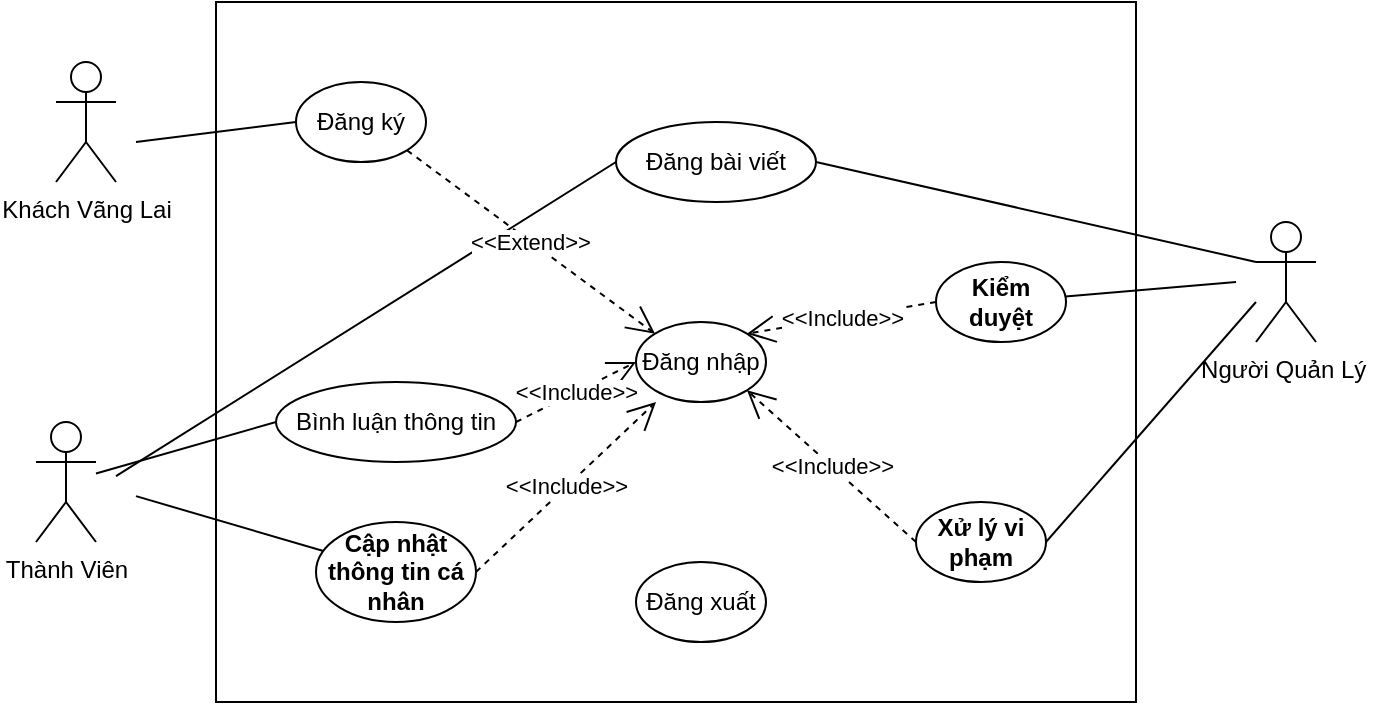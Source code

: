 <mxfile version="13.9.9" type="device" pages="2"><diagram id="BIvF_vVTOi3teDwgOfB9" name="Page-1"><mxGraphModel dx="1264" dy="601" grid="1" gridSize="10" guides="1" tooltips="1" connect="1" arrows="1" fold="1" page="1" pageScale="1" pageWidth="850" pageHeight="1100" math="0" shadow="0"><root><mxCell id="0"/><mxCell id="1" parent="0"/><mxCell id="Bu1-G0kj1gkf4Dx7vdBg-2" value="" style="rounded=0;whiteSpace=wrap;html=1;" parent="1" vertex="1"><mxGeometry x="190" y="170" width="460" height="350" as="geometry"/></mxCell><mxCell id="Bu1-G0kj1gkf4Dx7vdBg-4" value="Thành Viên" style="shape=umlActor;verticalLabelPosition=bottom;verticalAlign=top;html=1;outlineConnect=0;" parent="1" vertex="1"><mxGeometry x="100" y="380" width="30" height="60" as="geometry"/></mxCell><mxCell id="Bu1-G0kj1gkf4Dx7vdBg-5" value="Khách Vãng Lai" style="shape=umlActor;verticalLabelPosition=bottom;verticalAlign=top;html=1;outlineConnect=0;" parent="1" vertex="1"><mxGeometry x="110" y="200" width="30" height="60" as="geometry"/></mxCell><mxCell id="Bu1-G0kj1gkf4Dx7vdBg-6" value="Người Quản Lý&amp;nbsp;" style="shape=umlActor;verticalLabelPosition=bottom;verticalAlign=top;html=1;outlineConnect=0;" parent="1" vertex="1"><mxGeometry x="710" y="280" width="30" height="60" as="geometry"/></mxCell><mxCell id="Bu1-G0kj1gkf4Dx7vdBg-8" value="Bình luận thông tin" style="ellipse;whiteSpace=wrap;html=1;" parent="1" vertex="1"><mxGeometry x="220" y="360" width="120" height="40" as="geometry"/></mxCell><mxCell id="Bu1-G0kj1gkf4Dx7vdBg-9" value="Đăng nhập" style="ellipse;whiteSpace=wrap;html=1;" parent="1" vertex="1"><mxGeometry x="400" y="330" width="65" height="40" as="geometry"/></mxCell><mxCell id="Bu1-G0kj1gkf4Dx7vdBg-10" value="Đăng xuất" style="ellipse;whiteSpace=wrap;html=1;" parent="1" vertex="1"><mxGeometry x="400" y="450" width="65" height="40" as="geometry"/></mxCell><mxCell id="Bu1-G0kj1gkf4Dx7vdBg-12" value="&lt;b&gt;Cập nhật thông tin cá nhân&lt;/b&gt;" style="ellipse;whiteSpace=wrap;html=1;" parent="1" vertex="1"><mxGeometry x="240" y="430" width="80" height="50" as="geometry"/></mxCell><mxCell id="Bu1-G0kj1gkf4Dx7vdBg-13" value="&lt;b&gt;Kiểm duyệt&lt;/b&gt;" style="ellipse;whiteSpace=wrap;html=1;" parent="1" vertex="1"><mxGeometry x="550" y="300" width="65" height="40" as="geometry"/></mxCell><mxCell id="Bu1-G0kj1gkf4Dx7vdBg-14" value="&lt;b&gt;Xử lý vi phạm&lt;/b&gt;" style="ellipse;whiteSpace=wrap;html=1;" parent="1" vertex="1"><mxGeometry x="540" y="420" width="65" height="40" as="geometry"/></mxCell><mxCell id="Bu1-G0kj1gkf4Dx7vdBg-17" value="Đăng ký" style="ellipse;whiteSpace=wrap;html=1;" parent="1" vertex="1"><mxGeometry x="230" y="210" width="65" height="40" as="geometry"/></mxCell><mxCell id="Bu1-G0kj1gkf4Dx7vdBg-18" value="" style="endArrow=none;html=1;entryX=0;entryY=0.5;entryDx=0;entryDy=0;" parent="1" target="Bu1-G0kj1gkf4Dx7vdBg-17" edge="1"><mxGeometry width="50" height="50" relative="1" as="geometry"><mxPoint x="150" y="240" as="sourcePoint"/><mxPoint x="450" y="350" as="targetPoint"/></mxGeometry></mxCell><mxCell id="c2e9GMvcVHzJYP9232qB-1" value="" style="endArrow=none;html=1;entryX=0;entryY=0.5;entryDx=0;entryDy=0;" parent="1" source="Bu1-G0kj1gkf4Dx7vdBg-4" target="Bu1-G0kj1gkf4Dx7vdBg-8" edge="1"><mxGeometry width="50" height="50" relative="1" as="geometry"><mxPoint x="160" y="250" as="sourcePoint"/><mxPoint x="280" y="260" as="targetPoint"/></mxGeometry></mxCell><mxCell id="c2e9GMvcVHzJYP9232qB-2" value="" style="endArrow=none;html=1;entryX=0;entryY=0.5;entryDx=0;entryDy=0;" parent="1" target="c2e9GMvcVHzJYP9232qB-5" edge="1"><mxGeometry width="50" height="50" relative="1" as="geometry"><mxPoint x="140" y="407.059" as="sourcePoint"/><mxPoint x="260" y="360" as="targetPoint"/></mxGeometry></mxCell><mxCell id="c2e9GMvcVHzJYP9232qB-3" value="" style="endArrow=none;html=1;" parent="1" target="Bu1-G0kj1gkf4Dx7vdBg-12" edge="1"><mxGeometry width="50" height="50" relative="1" as="geometry"><mxPoint x="150" y="417.059" as="sourcePoint"/><mxPoint x="270" y="370" as="targetPoint"/></mxGeometry></mxCell><mxCell id="c2e9GMvcVHzJYP9232qB-4" value="" style="endArrow=none;html=1;entryX=0;entryY=0.333;entryDx=0;entryDy=0;entryPerimeter=0;exitX=1;exitY=0.5;exitDx=0;exitDy=0;" parent="1" source="c2e9GMvcVHzJYP9232qB-5" target="Bu1-G0kj1gkf4Dx7vdBg-6" edge="1"><mxGeometry width="50" height="50" relative="1" as="geometry"><mxPoint x="140" y="407.059" as="sourcePoint"/><mxPoint x="252.5" y="310" as="targetPoint"/></mxGeometry></mxCell><mxCell id="c2e9GMvcVHzJYP9232qB-5" value="Đăng bài viết" style="ellipse;whiteSpace=wrap;html=1;" parent="1" vertex="1"><mxGeometry x="390" y="230" width="100" height="40" as="geometry"/></mxCell><mxCell id="c2e9GMvcVHzJYP9232qB-6" value="" style="endArrow=none;html=1;" parent="1" source="Bu1-G0kj1gkf4Dx7vdBg-13" edge="1"><mxGeometry width="50" height="50" relative="1" as="geometry"><mxPoint x="500" y="260" as="sourcePoint"/><mxPoint x="700" y="310" as="targetPoint"/></mxGeometry></mxCell><mxCell id="c2e9GMvcVHzJYP9232qB-7" value="" style="endArrow=none;html=1;exitX=1;exitY=0.5;exitDx=0;exitDy=0;" parent="1" source="Bu1-G0kj1gkf4Dx7vdBg-14" edge="1"><mxGeometry width="50" height="50" relative="1" as="geometry"><mxPoint x="584.827" y="327.941" as="sourcePoint"/><mxPoint x="710" y="320" as="targetPoint"/></mxGeometry></mxCell><mxCell id="c2e9GMvcVHzJYP9232qB-8" value="&amp;lt;&amp;lt;Extend&amp;gt;&amp;gt;" style="endArrow=open;endSize=12;dashed=1;html=1;exitX=1;exitY=1;exitDx=0;exitDy=0;entryX=0;entryY=0;entryDx=0;entryDy=0;" parent="1" source="Bu1-G0kj1gkf4Dx7vdBg-17" target="Bu1-G0kj1gkf4Dx7vdBg-9" edge="1"><mxGeometry width="160" relative="1" as="geometry"><mxPoint x="340" y="290" as="sourcePoint"/><mxPoint x="500" y="290" as="targetPoint"/></mxGeometry></mxCell><mxCell id="c2e9GMvcVHzJYP9232qB-9" value="&amp;lt;&amp;lt;Include&amp;gt;&amp;gt;" style="endArrow=open;endSize=12;dashed=1;html=1;exitX=1;exitY=0.5;exitDx=0;exitDy=0;entryX=0;entryY=0.5;entryDx=0;entryDy=0;" parent="1" source="Bu1-G0kj1gkf4Dx7vdBg-8" target="Bu1-G0kj1gkf4Dx7vdBg-9" edge="1"><mxGeometry width="160" relative="1" as="geometry"><mxPoint x="345" y="260" as="sourcePoint"/><mxPoint x="419.698" y="345.749" as="targetPoint"/></mxGeometry></mxCell><mxCell id="c2e9GMvcVHzJYP9232qB-10" value="&amp;lt;&amp;lt;Include&amp;gt;&amp;gt;" style="endArrow=open;endSize=12;dashed=1;html=1;exitX=1;exitY=0.5;exitDx=0;exitDy=0;entryX=0.154;entryY=1;entryDx=0;entryDy=0;entryPerimeter=0;" parent="1" source="Bu1-G0kj1gkf4Dx7vdBg-12" target="Bu1-G0kj1gkf4Dx7vdBg-9" edge="1"><mxGeometry width="160" relative="1" as="geometry"><mxPoint x="350" y="390" as="sourcePoint"/><mxPoint x="410" y="360" as="targetPoint"/></mxGeometry></mxCell><mxCell id="c2e9GMvcVHzJYP9232qB-11" value="&amp;lt;&amp;lt;Include&amp;gt;&amp;gt;" style="endArrow=open;endSize=12;dashed=1;html=1;exitX=0;exitY=0.5;exitDx=0;exitDy=0;entryX=1;entryY=1;entryDx=0;entryDy=0;" parent="1" source="Bu1-G0kj1gkf4Dx7vdBg-14" target="Bu1-G0kj1gkf4Dx7vdBg-9" edge="1"><mxGeometry width="160" relative="1" as="geometry"><mxPoint x="330" y="465" as="sourcePoint"/><mxPoint x="420.01" y="380" as="targetPoint"/></mxGeometry></mxCell><mxCell id="c2e9GMvcVHzJYP9232qB-12" value="&amp;lt;&amp;lt;Include&amp;gt;&amp;gt;" style="endArrow=open;endSize=12;dashed=1;html=1;exitX=0;exitY=0.5;exitDx=0;exitDy=0;entryX=1;entryY=0;entryDx=0;entryDy=0;" parent="1" source="Bu1-G0kj1gkf4Dx7vdBg-13" target="Bu1-G0kj1gkf4Dx7vdBg-9" edge="1"><mxGeometry width="160" relative="1" as="geometry"><mxPoint x="340" y="475" as="sourcePoint"/><mxPoint x="430.01" y="390" as="targetPoint"/></mxGeometry></mxCell></root></mxGraphModel></diagram><diagram id="dbZSOUdObA7f-RFlZSo-" name="Page-2"><mxGraphModel dx="2114" dy="601" grid="1" gridSize="10" guides="1" tooltips="1" connect="1" arrows="1" fold="1" page="1" pageScale="1" pageWidth="850" pageHeight="1100" math="0" shadow="0"><root><mxCell id="8buXt1TFjOuXUiG8a7La-0"/><mxCell id="8buXt1TFjOuXUiG8a7La-1" parent="8buXt1TFjOuXUiG8a7La-0"/><mxCell id="8buXt1TFjOuXUiG8a7La-2" value="BaiViet" style="shape=table;startSize=30;container=1;collapsible=1;childLayout=tableLayout;fixedRows=1;rowLines=0;fontStyle=1;align=center;resizeLast=1;" parent="8buXt1TFjOuXUiG8a7La-1" vertex="1"><mxGeometry x="350" y="410" width="180" height="360" as="geometry"/></mxCell><mxCell id="8buXt1TFjOuXUiG8a7La-3" value="" style="shape=partialRectangle;collapsible=0;dropTarget=0;pointerEvents=0;fillColor=none;top=0;left=0;bottom=1;right=0;points=[[0,0.5],[1,0.5]];portConstraint=eastwest;" parent="8buXt1TFjOuXUiG8a7La-2" vertex="1"><mxGeometry y="30" width="180" height="30" as="geometry"/></mxCell><mxCell id="8buXt1TFjOuXUiG8a7La-4" value="PK" style="shape=partialRectangle;connectable=0;fillColor=none;top=0;left=0;bottom=0;right=0;fontStyle=1;overflow=hidden;" parent="8buXt1TFjOuXUiG8a7La-3" vertex="1"><mxGeometry width="30" height="30" as="geometry"/></mxCell><mxCell id="8buXt1TFjOuXUiG8a7La-5" value="MaBaiViet" style="shape=partialRectangle;connectable=0;fillColor=none;top=0;left=0;bottom=0;right=0;align=left;spacingLeft=6;fontStyle=5;overflow=hidden;" parent="8buXt1TFjOuXUiG8a7La-3" vertex="1"><mxGeometry x="30" width="150" height="30" as="geometry"/></mxCell><mxCell id="8buXt1TFjOuXUiG8a7La-6" value="" style="shape=partialRectangle;collapsible=0;dropTarget=0;pointerEvents=0;fillColor=none;top=0;left=0;bottom=0;right=0;points=[[0,0.5],[1,0.5]];portConstraint=eastwest;" parent="8buXt1TFjOuXUiG8a7La-2" vertex="1"><mxGeometry y="60" width="180" height="30" as="geometry"/></mxCell><mxCell id="8buXt1TFjOuXUiG8a7La-7" value="" style="shape=partialRectangle;connectable=0;fillColor=none;top=0;left=0;bottom=0;right=0;editable=1;overflow=hidden;" parent="8buXt1TFjOuXUiG8a7La-6" vertex="1"><mxGeometry width="30" height="30" as="geometry"/></mxCell><mxCell id="8buXt1TFjOuXUiG8a7La-8" value="TenBaiViet" style="shape=partialRectangle;connectable=0;fillColor=none;top=0;left=0;bottom=0;right=0;align=left;spacingLeft=6;overflow=hidden;" parent="8buXt1TFjOuXUiG8a7La-6" vertex="1"><mxGeometry x="30" width="150" height="30" as="geometry"/></mxCell><mxCell id="8buXt1TFjOuXUiG8a7La-9" value="" style="shape=partialRectangle;collapsible=0;dropTarget=0;pointerEvents=0;fillColor=none;top=0;left=0;bottom=0;right=0;points=[[0,0.5],[1,0.5]];portConstraint=eastwest;" parent="8buXt1TFjOuXUiG8a7La-2" vertex="1"><mxGeometry y="90" width="180" height="30" as="geometry"/></mxCell><mxCell id="8buXt1TFjOuXUiG8a7La-10" value="" style="shape=partialRectangle;connectable=0;fillColor=none;top=0;left=0;bottom=0;right=0;editable=1;overflow=hidden;" parent="8buXt1TFjOuXUiG8a7La-9" vertex="1"><mxGeometry width="30" height="30" as="geometry"/></mxCell><mxCell id="8buXt1TFjOuXUiG8a7La-11" value="NoiDungBaiViet" style="shape=partialRectangle;connectable=0;fillColor=none;top=0;left=0;bottom=0;right=0;align=left;spacingLeft=6;overflow=hidden;" parent="8buXt1TFjOuXUiG8a7La-9" vertex="1"><mxGeometry x="30" width="150" height="30" as="geometry"/></mxCell><mxCell id="8buXt1TFjOuXUiG8a7La-12" value="" style="shape=partialRectangle;collapsible=0;dropTarget=0;pointerEvents=0;fillColor=none;top=0;left=0;bottom=0;right=0;points=[[0,0.5],[1,0.5]];portConstraint=eastwest;" parent="8buXt1TFjOuXUiG8a7La-2" vertex="1"><mxGeometry y="120" width="180" height="30" as="geometry"/></mxCell><mxCell id="8buXt1TFjOuXUiG8a7La-13" value="" style="shape=partialRectangle;connectable=0;fillColor=none;top=0;left=0;bottom=0;right=0;editable=1;overflow=hidden;" parent="8buXt1TFjOuXUiG8a7La-12" vertex="1"><mxGeometry width="30" height="30" as="geometry"/></mxCell><mxCell id="8buXt1TFjOuXUiG8a7La-14" value="NgayDang" style="shape=partialRectangle;connectable=0;fillColor=none;top=0;left=0;bottom=0;right=0;align=left;spacingLeft=6;overflow=hidden;" parent="8buXt1TFjOuXUiG8a7La-12" vertex="1"><mxGeometry x="30" width="150" height="30" as="geometry"/></mxCell><mxCell id="8buXt1TFjOuXUiG8a7La-15" value="" style="shape=partialRectangle;collapsible=0;dropTarget=0;pointerEvents=0;fillColor=none;top=0;left=0;bottom=0;right=0;points=[[0,0.5],[1,0.5]];portConstraint=eastwest;" parent="8buXt1TFjOuXUiG8a7La-2" vertex="1"><mxGeometry y="150" width="180" height="30" as="geometry"/></mxCell><mxCell id="8buXt1TFjOuXUiG8a7La-16" value="" style="shape=partialRectangle;connectable=0;fillColor=none;top=0;left=0;bottom=0;right=0;editable=1;overflow=hidden;" parent="8buXt1TFjOuXUiG8a7La-15" vertex="1"><mxGeometry width="30" height="30" as="geometry"/></mxCell><mxCell id="8buXt1TFjOuXUiG8a7La-17" value="NgayCapNhat" style="shape=partialRectangle;connectable=0;fillColor=none;top=0;left=0;bottom=0;right=0;align=left;spacingLeft=6;overflow=hidden;" parent="8buXt1TFjOuXUiG8a7La-15" vertex="1"><mxGeometry x="30" width="150" height="30" as="geometry"/></mxCell><mxCell id="-SrKoBFXWfJT7fkvzgp0-79" value="" style="shape=partialRectangle;collapsible=0;dropTarget=0;pointerEvents=0;fillColor=none;top=0;left=0;bottom=0;right=0;points=[[0,0.5],[1,0.5]];portConstraint=eastwest;" parent="8buXt1TFjOuXUiG8a7La-2" vertex="1"><mxGeometry y="180" width="180" height="30" as="geometry"/></mxCell><mxCell id="-SrKoBFXWfJT7fkvzgp0-80" value="" style="shape=partialRectangle;connectable=0;fillColor=none;top=0;left=0;bottom=0;right=0;editable=1;overflow=hidden;" parent="-SrKoBFXWfJT7fkvzgp0-79" vertex="1"><mxGeometry width="30" height="30" as="geometry"/></mxCell><mxCell id="-SrKoBFXWfJT7fkvzgp0-81" value="TrangThai" style="shape=partialRectangle;connectable=0;fillColor=none;top=0;left=0;bottom=0;right=0;align=left;spacingLeft=6;overflow=hidden;" parent="-SrKoBFXWfJT7fkvzgp0-79" vertex="1"><mxGeometry x="30" width="150" height="30" as="geometry"/></mxCell><mxCell id="_2B3p25CzQLZkRUJnQ8C-6" value="" style="shape=partialRectangle;collapsible=0;dropTarget=0;pointerEvents=0;fillColor=none;top=0;left=0;bottom=0;right=0;points=[[0,0.5],[1,0.5]];portConstraint=eastwest;" parent="8buXt1TFjOuXUiG8a7La-2" vertex="1"><mxGeometry y="210" width="180" height="30" as="geometry"/></mxCell><mxCell id="_2B3p25CzQLZkRUJnQ8C-7" value="" style="shape=partialRectangle;connectable=0;fillColor=none;top=0;left=0;bottom=0;right=0;editable=1;overflow=hidden;" parent="_2B3p25CzQLZkRUJnQ8C-6" vertex="1"><mxGeometry width="30" height="30" as="geometry"/></mxCell><mxCell id="_2B3p25CzQLZkRUJnQ8C-8" value="LuotThich" style="shape=partialRectangle;connectable=0;fillColor=none;top=0;left=0;bottom=0;right=0;align=left;spacingLeft=6;overflow=hidden;" parent="_2B3p25CzQLZkRUJnQ8C-6" vertex="1"><mxGeometry x="30" width="150" height="30" as="geometry"/></mxCell><mxCell id="_2B3p25CzQLZkRUJnQ8C-3" value="" style="shape=partialRectangle;collapsible=0;dropTarget=0;pointerEvents=0;fillColor=none;top=0;left=0;bottom=0;right=0;points=[[0,0.5],[1,0.5]];portConstraint=eastwest;" parent="8buXt1TFjOuXUiG8a7La-2" vertex="1"><mxGeometry y="240" width="180" height="30" as="geometry"/></mxCell><mxCell id="_2B3p25CzQLZkRUJnQ8C-4" value="" style="shape=partialRectangle;connectable=0;fillColor=none;top=0;left=0;bottom=0;right=0;editable=1;overflow=hidden;" parent="_2B3p25CzQLZkRUJnQ8C-3" vertex="1"><mxGeometry width="30" height="30" as="geometry"/></mxCell><mxCell id="_2B3p25CzQLZkRUJnQ8C-5" value="BinhLuan" style="shape=partialRectangle;connectable=0;fillColor=none;top=0;left=0;bottom=0;right=0;align=left;spacingLeft=6;overflow=hidden;" parent="_2B3p25CzQLZkRUJnQ8C-3" vertex="1"><mxGeometry x="30" width="150" height="30" as="geometry"/></mxCell><mxCell id="_2B3p25CzQLZkRUJnQ8C-0" value="" style="shape=partialRectangle;collapsible=0;dropTarget=0;pointerEvents=0;fillColor=none;top=0;left=0;bottom=0;right=0;points=[[0,0.5],[1,0.5]];portConstraint=eastwest;" parent="8buXt1TFjOuXUiG8a7La-2" vertex="1"><mxGeometry y="270" width="180" height="30" as="geometry"/></mxCell><mxCell id="_2B3p25CzQLZkRUJnQ8C-1" value="" style="shape=partialRectangle;connectable=0;fillColor=none;top=0;left=0;bottom=0;right=0;editable=1;overflow=hidden;" parent="_2B3p25CzQLZkRUJnQ8C-0" vertex="1"><mxGeometry width="30" height="30" as="geometry"/></mxCell><mxCell id="_2B3p25CzQLZkRUJnQ8C-2" value="LuotXem" style="shape=partialRectangle;connectable=0;fillColor=none;top=0;left=0;bottom=0;right=0;align=left;spacingLeft=6;overflow=hidden;" parent="_2B3p25CzQLZkRUJnQ8C-0" vertex="1"><mxGeometry x="30" width="150" height="30" as="geometry"/></mxCell><mxCell id="-SrKoBFXWfJT7fkvzgp0-44" value="" style="shape=partialRectangle;collapsible=0;dropTarget=0;pointerEvents=0;fillColor=none;top=0;left=0;bottom=0;right=0;points=[[0,0.5],[1,0.5]];portConstraint=eastwest;" parent="8buXt1TFjOuXUiG8a7La-2" vertex="1"><mxGeometry y="300" width="180" height="30" as="geometry"/></mxCell><mxCell id="-SrKoBFXWfJT7fkvzgp0-45" value="FK" style="shape=partialRectangle;connectable=0;fillColor=none;top=0;left=0;bottom=0;right=0;editable=1;overflow=hidden;" parent="-SrKoBFXWfJT7fkvzgp0-44" vertex="1"><mxGeometry width="30" height="30" as="geometry"/></mxCell><mxCell id="-SrKoBFXWfJT7fkvzgp0-46" value="MaChuDe" style="shape=partialRectangle;connectable=0;fillColor=none;top=0;left=0;bottom=0;right=0;align=left;spacingLeft=6;overflow=hidden;" parent="-SrKoBFXWfJT7fkvzgp0-44" vertex="1"><mxGeometry x="30" width="150" height="30" as="geometry"/></mxCell><mxCell id="-SrKoBFXWfJT7fkvzgp0-47" value="" style="shape=partialRectangle;collapsible=0;dropTarget=0;pointerEvents=0;fillColor=none;top=0;left=0;bottom=0;right=0;points=[[0,0.5],[1,0.5]];portConstraint=eastwest;" parent="8buXt1TFjOuXUiG8a7La-2" vertex="1"><mxGeometry y="330" width="180" height="30" as="geometry"/></mxCell><mxCell id="-SrKoBFXWfJT7fkvzgp0-48" value="FK" style="shape=partialRectangle;connectable=0;fillColor=none;top=0;left=0;bottom=0;right=0;editable=1;overflow=hidden;" parent="-SrKoBFXWfJT7fkvzgp0-47" vertex="1"><mxGeometry width="30" height="30" as="geometry"/></mxCell><mxCell id="-SrKoBFXWfJT7fkvzgp0-49" value="TaiKhoan" style="shape=partialRectangle;connectable=0;fillColor=none;top=0;left=0;bottom=0;right=0;align=left;spacingLeft=6;overflow=hidden;direction=south;" parent="-SrKoBFXWfJT7fkvzgp0-47" vertex="1"><mxGeometry x="30" width="150" height="30" as="geometry"/></mxCell><mxCell id="8buXt1TFjOuXUiG8a7La-18" value="NguoiDung" style="shape=table;startSize=30;container=1;collapsible=1;childLayout=tableLayout;fixedRows=1;rowLines=0;fontStyle=1;align=center;resizeLast=1;" parent="8buXt1TFjOuXUiG8a7La-1" vertex="1"><mxGeometry x="-140" y="610" width="180" height="360" as="geometry"/></mxCell><mxCell id="8buXt1TFjOuXUiG8a7La-19" value="" style="shape=partialRectangle;collapsible=0;dropTarget=0;pointerEvents=0;fillColor=none;top=0;left=0;bottom=1;right=0;points=[[0,0.5],[1,0.5]];portConstraint=eastwest;" parent="8buXt1TFjOuXUiG8a7La-18" vertex="1"><mxGeometry y="30" width="180" height="30" as="geometry"/></mxCell><mxCell id="8buXt1TFjOuXUiG8a7La-20" value="PK" style="shape=partialRectangle;connectable=0;fillColor=none;top=0;left=0;bottom=0;right=0;fontStyle=1;overflow=hidden;" parent="8buXt1TFjOuXUiG8a7La-19" vertex="1"><mxGeometry width="30" height="30" as="geometry"/></mxCell><mxCell id="8buXt1TFjOuXUiG8a7La-21" value="TaiKhoan" style="shape=partialRectangle;connectable=0;fillColor=none;top=0;left=0;bottom=0;right=0;align=left;spacingLeft=6;fontStyle=5;overflow=hidden;" parent="8buXt1TFjOuXUiG8a7La-19" vertex="1"><mxGeometry x="30" width="150" height="30" as="geometry"/></mxCell><mxCell id="8buXt1TFjOuXUiG8a7La-22" value="" style="shape=partialRectangle;collapsible=0;dropTarget=0;pointerEvents=0;fillColor=none;top=0;left=0;bottom=0;right=0;points=[[0,0.5],[1,0.5]];portConstraint=eastwest;" parent="8buXt1TFjOuXUiG8a7La-18" vertex="1"><mxGeometry y="60" width="180" height="30" as="geometry"/></mxCell><mxCell id="8buXt1TFjOuXUiG8a7La-23" value="" style="shape=partialRectangle;connectable=0;fillColor=none;top=0;left=0;bottom=0;right=0;editable=1;overflow=hidden;" parent="8buXt1TFjOuXUiG8a7La-22" vertex="1"><mxGeometry width="30" height="30" as="geometry"/></mxCell><mxCell id="8buXt1TFjOuXUiG8a7La-24" value="MatKhau" style="shape=partialRectangle;connectable=0;fillColor=none;top=0;left=0;bottom=0;right=0;align=left;spacingLeft=6;overflow=hidden;" parent="8buXt1TFjOuXUiG8a7La-22" vertex="1"><mxGeometry x="30" width="150" height="30" as="geometry"/></mxCell><mxCell id="8buXt1TFjOuXUiG8a7La-31" value="" style="shape=partialRectangle;collapsible=0;dropTarget=0;pointerEvents=0;fillColor=none;top=0;left=0;bottom=0;right=0;points=[[0,0.5],[1,0.5]];portConstraint=eastwest;" parent="8buXt1TFjOuXUiG8a7La-18" vertex="1"><mxGeometry y="90" width="180" height="30" as="geometry"/></mxCell><mxCell id="8buXt1TFjOuXUiG8a7La-32" value="" style="shape=partialRectangle;connectable=0;fillColor=none;top=0;left=0;bottom=0;right=0;editable=1;overflow=hidden;" parent="8buXt1TFjOuXUiG8a7La-31" vertex="1"><mxGeometry width="30" height="30" as="geometry"/></mxCell><mxCell id="8buXt1TFjOuXUiG8a7La-33" value="Họ" style="shape=partialRectangle;connectable=0;fillColor=none;top=0;left=0;bottom=0;right=0;align=left;spacingLeft=6;overflow=hidden;" parent="8buXt1TFjOuXUiG8a7La-31" vertex="1"><mxGeometry x="30" width="150" height="30" as="geometry"/></mxCell><mxCell id="8buXt1TFjOuXUiG8a7La-47" value="" style="shape=partialRectangle;collapsible=0;dropTarget=0;pointerEvents=0;fillColor=none;top=0;left=0;bottom=0;right=0;points=[[0,0.5],[1,0.5]];portConstraint=eastwest;" parent="8buXt1TFjOuXUiG8a7La-18" vertex="1"><mxGeometry y="120" width="180" height="30" as="geometry"/></mxCell><mxCell id="8buXt1TFjOuXUiG8a7La-48" value="" style="shape=partialRectangle;connectable=0;fillColor=none;top=0;left=0;bottom=0;right=0;editable=1;overflow=hidden;" parent="8buXt1TFjOuXUiG8a7La-47" vertex="1"><mxGeometry width="30" height="30" as="geometry"/></mxCell><mxCell id="8buXt1TFjOuXUiG8a7La-49" value="Tên" style="shape=partialRectangle;connectable=0;fillColor=none;top=0;left=0;bottom=0;right=0;align=left;spacingLeft=6;overflow=hidden;" parent="8buXt1TFjOuXUiG8a7La-47" vertex="1"><mxGeometry x="30" width="150" height="30" as="geometry"/></mxCell><mxCell id="8buXt1TFjOuXUiG8a7La-25" value="" style="shape=partialRectangle;collapsible=0;dropTarget=0;pointerEvents=0;fillColor=none;top=0;left=0;bottom=0;right=0;points=[[0,0.5],[1,0.5]];portConstraint=eastwest;" parent="8buXt1TFjOuXUiG8a7La-18" vertex="1"><mxGeometry y="150" width="180" height="30" as="geometry"/></mxCell><mxCell id="8buXt1TFjOuXUiG8a7La-26" value="" style="shape=partialRectangle;connectable=0;fillColor=none;top=0;left=0;bottom=0;right=0;editable=1;overflow=hidden;" parent="8buXt1TFjOuXUiG8a7La-25" vertex="1"><mxGeometry width="30" height="30" as="geometry"/></mxCell><mxCell id="8buXt1TFjOuXUiG8a7La-27" value="GioiTinh" style="shape=partialRectangle;connectable=0;fillColor=none;top=0;left=0;bottom=0;right=0;align=left;spacingLeft=6;overflow=hidden;" parent="8buXt1TFjOuXUiG8a7La-25" vertex="1"><mxGeometry x="30" width="150" height="30" as="geometry"/></mxCell><mxCell id="8buXt1TFjOuXUiG8a7La-28" value="" style="shape=partialRectangle;collapsible=0;dropTarget=0;pointerEvents=0;fillColor=none;top=0;left=0;bottom=0;right=0;points=[[0,0.5],[1,0.5]];portConstraint=eastwest;" parent="8buXt1TFjOuXUiG8a7La-18" vertex="1"><mxGeometry y="180" width="180" height="30" as="geometry"/></mxCell><mxCell id="8buXt1TFjOuXUiG8a7La-29" value="" style="shape=partialRectangle;connectable=0;fillColor=none;top=0;left=0;bottom=0;right=0;editable=1;overflow=hidden;" parent="8buXt1TFjOuXUiG8a7La-28" vertex="1"><mxGeometry width="30" height="30" as="geometry"/></mxCell><mxCell id="8buXt1TFjOuXUiG8a7La-30" value="NgaySinh" style="shape=partialRectangle;connectable=0;fillColor=none;top=0;left=0;bottom=0;right=0;align=left;spacingLeft=6;overflow=hidden;" parent="8buXt1TFjOuXUiG8a7La-28" vertex="1"><mxGeometry x="30" width="150" height="30" as="geometry"/></mxCell><mxCell id="-SrKoBFXWfJT7fkvzgp0-0" value="" style="shape=partialRectangle;collapsible=0;dropTarget=0;pointerEvents=0;fillColor=none;top=0;left=0;bottom=0;right=0;points=[[0,0.5],[1,0.5]];portConstraint=eastwest;" parent="8buXt1TFjOuXUiG8a7La-18" vertex="1"><mxGeometry y="210" width="180" height="30" as="geometry"/></mxCell><mxCell id="-SrKoBFXWfJT7fkvzgp0-1" value="" style="shape=partialRectangle;connectable=0;fillColor=none;top=0;left=0;bottom=0;right=0;editable=1;overflow=hidden;" parent="-SrKoBFXWfJT7fkvzgp0-0" vertex="1"><mxGeometry width="30" height="30" as="geometry"/></mxCell><mxCell id="-SrKoBFXWfJT7fkvzgp0-2" value="TrangThai" style="shape=partialRectangle;connectable=0;fillColor=none;top=0;left=0;bottom=0;right=0;align=left;spacingLeft=6;overflow=hidden;" parent="-SrKoBFXWfJT7fkvzgp0-0" vertex="1"><mxGeometry x="30" width="150" height="30" as="geometry"/></mxCell><mxCell id="-SrKoBFXWfJT7fkvzgp0-105" value="" style="shape=partialRectangle;collapsible=0;dropTarget=0;pointerEvents=0;fillColor=none;top=0;left=0;bottom=0;right=0;points=[[0,0.5],[1,0.5]];portConstraint=eastwest;" parent="8buXt1TFjOuXUiG8a7La-18" vertex="1"><mxGeometry y="240" width="180" height="30" as="geometry"/></mxCell><mxCell id="-SrKoBFXWfJT7fkvzgp0-106" value="" style="shape=partialRectangle;connectable=0;fillColor=none;top=0;left=0;bottom=0;right=0;editable=1;overflow=hidden;" parent="-SrKoBFXWfJT7fkvzgp0-105" vertex="1"><mxGeometry width="30" height="30" as="geometry"/></mxCell><mxCell id="-SrKoBFXWfJT7fkvzgp0-107" value="HinhAnh" style="shape=partialRectangle;connectable=0;fillColor=none;top=0;left=0;bottom=0;right=0;align=left;spacingLeft=6;overflow=hidden;" parent="-SrKoBFXWfJT7fkvzgp0-105" vertex="1"><mxGeometry x="30" width="150" height="30" as="geometry"/></mxCell><mxCell id="_2B3p25CzQLZkRUJnQ8C-12" value="" style="shape=partialRectangle;collapsible=0;dropTarget=0;pointerEvents=0;fillColor=none;top=0;left=0;bottom=0;right=0;points=[[0,0.5],[1,0.5]];portConstraint=eastwest;" parent="8buXt1TFjOuXUiG8a7La-18" vertex="1"><mxGeometry y="270" width="180" height="30" as="geometry"/></mxCell><mxCell id="_2B3p25CzQLZkRUJnQ8C-13" value="" style="shape=partialRectangle;connectable=0;fillColor=none;top=0;left=0;bottom=0;right=0;editable=1;overflow=hidden;" parent="_2B3p25CzQLZkRUJnQ8C-12" vertex="1"><mxGeometry width="30" height="30" as="geometry"/></mxCell><mxCell id="_2B3p25CzQLZkRUJnQ8C-14" value="DiemThanhTich" style="shape=partialRectangle;connectable=0;fillColor=none;top=0;left=0;bottom=0;right=0;align=left;spacingLeft=6;overflow=hidden;" parent="_2B3p25CzQLZkRUJnQ8C-12" vertex="1"><mxGeometry x="30" width="150" height="30" as="geometry"/></mxCell><mxCell id="L-d8zex-l4i7jWTPzdbL-7" value="" style="shape=partialRectangle;collapsible=0;dropTarget=0;pointerEvents=0;fillColor=none;top=0;left=0;bottom=0;right=0;points=[[0,0.5],[1,0.5]];portConstraint=eastwest;" parent="8buXt1TFjOuXUiG8a7La-18" vertex="1"><mxGeometry y="300" width="180" height="30" as="geometry"/></mxCell><mxCell id="L-d8zex-l4i7jWTPzdbL-8" value="" style="shape=partialRectangle;connectable=0;fillColor=none;top=0;left=0;bottom=0;right=0;editable=1;overflow=hidden;" parent="L-d8zex-l4i7jWTPzdbL-7" vertex="1"><mxGeometry width="30" height="30" as="geometry"/></mxCell><mxCell id="L-d8zex-l4i7jWTPzdbL-9" value="SoBaiViet" style="shape=partialRectangle;connectable=0;fillColor=none;top=0;left=0;bottom=0;right=0;align=left;spacingLeft=6;overflow=hidden;" parent="L-d8zex-l4i7jWTPzdbL-7" vertex="1"><mxGeometry x="30" width="150" height="30" as="geometry"/></mxCell><mxCell id="8buXt1TFjOuXUiG8a7La-50" value="" style="shape=partialRectangle;collapsible=0;dropTarget=0;pointerEvents=0;fillColor=none;top=0;left=0;bottom=0;right=0;points=[[0,0.5],[1,0.5]];portConstraint=eastwest;" parent="8buXt1TFjOuXUiG8a7La-18" vertex="1"><mxGeometry y="330" width="180" height="30" as="geometry"/></mxCell><mxCell id="8buXt1TFjOuXUiG8a7La-51" value="FK" style="shape=partialRectangle;connectable=0;fillColor=none;top=0;left=0;bottom=0;right=0;editable=1;overflow=hidden;" parent="8buXt1TFjOuXUiG8a7La-50" vertex="1"><mxGeometry width="30" height="30" as="geometry"/></mxCell><mxCell id="8buXt1TFjOuXUiG8a7La-52" value="MaQuyen" style="shape=partialRectangle;connectable=0;fillColor=none;top=0;left=0;bottom=0;right=0;align=left;spacingLeft=6;overflow=hidden;" parent="8buXt1TFjOuXUiG8a7La-50" vertex="1"><mxGeometry x="30" width="150" height="30" as="geometry"/></mxCell><mxCell id="8buXt1TFjOuXUiG8a7La-34" value="Quyen" style="shape=table;startSize=30;container=1;collapsible=1;childLayout=tableLayout;fixedRows=1;rowLines=0;fontStyle=1;align=center;resizeLast=1;" parent="8buXt1TFjOuXUiG8a7La-1" vertex="1"><mxGeometry x="-350" y="870" width="110" height="90" as="geometry"/></mxCell><mxCell id="8buXt1TFjOuXUiG8a7La-35" value="" style="shape=partialRectangle;collapsible=0;dropTarget=0;pointerEvents=0;fillColor=none;top=0;left=0;bottom=1;right=0;points=[[0,0.5],[1,0.5]];portConstraint=eastwest;" parent="8buXt1TFjOuXUiG8a7La-34" vertex="1"><mxGeometry y="30" width="110" height="30" as="geometry"/></mxCell><mxCell id="8buXt1TFjOuXUiG8a7La-36" value="PK" style="shape=partialRectangle;connectable=0;fillColor=none;top=0;left=0;bottom=0;right=0;fontStyle=1;overflow=hidden;" parent="8buXt1TFjOuXUiG8a7La-35" vertex="1"><mxGeometry width="30" height="30" as="geometry"/></mxCell><mxCell id="8buXt1TFjOuXUiG8a7La-37" value="MaQuyen" style="shape=partialRectangle;connectable=0;fillColor=none;top=0;left=0;bottom=0;right=0;align=left;spacingLeft=6;fontStyle=5;overflow=hidden;" parent="8buXt1TFjOuXUiG8a7La-35" vertex="1"><mxGeometry x="30" width="80" height="30" as="geometry"/></mxCell><mxCell id="8buXt1TFjOuXUiG8a7La-38" value="" style="shape=partialRectangle;collapsible=0;dropTarget=0;pointerEvents=0;fillColor=none;top=0;left=0;bottom=0;right=0;points=[[0,0.5],[1,0.5]];portConstraint=eastwest;" parent="8buXt1TFjOuXUiG8a7La-34" vertex="1"><mxGeometry y="60" width="110" height="30" as="geometry"/></mxCell><mxCell id="8buXt1TFjOuXUiG8a7La-39" value="" style="shape=partialRectangle;connectable=0;fillColor=none;top=0;left=0;bottom=0;right=0;editable=1;overflow=hidden;" parent="8buXt1TFjOuXUiG8a7La-38" vertex="1"><mxGeometry width="30" height="30" as="geometry"/></mxCell><mxCell id="8buXt1TFjOuXUiG8a7La-40" value="TenQuyen" style="shape=partialRectangle;connectable=0;fillColor=none;top=0;left=0;bottom=0;right=0;align=left;spacingLeft=6;overflow=hidden;" parent="8buXt1TFjOuXUiG8a7La-38" vertex="1"><mxGeometry x="30" width="80" height="30" as="geometry"/></mxCell><mxCell id="-SrKoBFXWfJT7fkvzgp0-3" value="ViPham" style="shape=table;startSize=30;container=1;collapsible=1;childLayout=tableLayout;fixedRows=1;rowLines=0;fontStyle=1;align=center;resizeLast=1;" parent="8buXt1TFjOuXUiG8a7La-1" vertex="1"><mxGeometry x="-350" y="670" width="140" height="120" as="geometry"/></mxCell><mxCell id="-SrKoBFXWfJT7fkvzgp0-4" value="" style="shape=partialRectangle;collapsible=0;dropTarget=0;pointerEvents=0;fillColor=none;top=0;left=0;bottom=1;right=0;points=[[0,0.5],[1,0.5]];portConstraint=eastwest;" parent="-SrKoBFXWfJT7fkvzgp0-3" vertex="1"><mxGeometry y="30" width="140" height="30" as="geometry"/></mxCell><mxCell id="-SrKoBFXWfJT7fkvzgp0-5" value="PK" style="shape=partialRectangle;connectable=0;fillColor=none;top=0;left=0;bottom=0;right=0;fontStyle=1;overflow=hidden;" parent="-SrKoBFXWfJT7fkvzgp0-4" vertex="1"><mxGeometry width="30" height="30" as="geometry"/></mxCell><mxCell id="-SrKoBFXWfJT7fkvzgp0-6" value="MaViPham" style="shape=partialRectangle;connectable=0;fillColor=none;top=0;left=0;bottom=0;right=0;align=left;spacingLeft=6;fontStyle=5;overflow=hidden;" parent="-SrKoBFXWfJT7fkvzgp0-4" vertex="1"><mxGeometry x="30" width="110" height="30" as="geometry"/></mxCell><mxCell id="-SrKoBFXWfJT7fkvzgp0-7" value="" style="shape=partialRectangle;collapsible=0;dropTarget=0;pointerEvents=0;fillColor=none;top=0;left=0;bottom=0;right=0;points=[[0,0.5],[1,0.5]];portConstraint=eastwest;" parent="-SrKoBFXWfJT7fkvzgp0-3" vertex="1"><mxGeometry y="60" width="140" height="30" as="geometry"/></mxCell><mxCell id="-SrKoBFXWfJT7fkvzgp0-8" value="" style="shape=partialRectangle;connectable=0;fillColor=none;top=0;left=0;bottom=0;right=0;editable=1;overflow=hidden;" parent="-SrKoBFXWfJT7fkvzgp0-7" vertex="1"><mxGeometry width="30" height="30" as="geometry"/></mxCell><mxCell id="-SrKoBFXWfJT7fkvzgp0-9" value="NoiDungViPham" style="shape=partialRectangle;connectable=0;fillColor=none;top=0;left=0;bottom=0;right=0;align=left;spacingLeft=6;overflow=hidden;" parent="-SrKoBFXWfJT7fkvzgp0-7" vertex="1"><mxGeometry x="30" width="110" height="30" as="geometry"/></mxCell><mxCell id="_2B3p25CzQLZkRUJnQ8C-15" value="" style="shape=partialRectangle;collapsible=0;dropTarget=0;pointerEvents=0;fillColor=none;top=0;left=0;bottom=0;right=0;points=[[0,0.5],[1,0.5]];portConstraint=eastwest;" parent="-SrKoBFXWfJT7fkvzgp0-3" vertex="1"><mxGeometry y="90" width="140" height="30" as="geometry"/></mxCell><mxCell id="_2B3p25CzQLZkRUJnQ8C-16" value="FK" style="shape=partialRectangle;connectable=0;fillColor=none;top=0;left=0;bottom=0;right=0;editable=1;overflow=hidden;" parent="_2B3p25CzQLZkRUJnQ8C-15" vertex="1"><mxGeometry width="30" height="30" as="geometry"/></mxCell><mxCell id="_2B3p25CzQLZkRUJnQ8C-17" value="TaiKhoan" style="shape=partialRectangle;connectable=0;fillColor=none;top=0;left=0;bottom=0;right=0;align=left;spacingLeft=6;overflow=hidden;" parent="_2B3p25CzQLZkRUJnQ8C-15" vertex="1"><mxGeometry x="30" width="110" height="30" as="geometry"/></mxCell><mxCell id="-SrKoBFXWfJT7fkvzgp0-10" value="ChuDe" style="shape=table;startSize=30;container=1;collapsible=1;childLayout=tableLayout;fixedRows=1;rowLines=0;fontStyle=1;align=center;resizeLast=1;" parent="8buXt1TFjOuXUiG8a7La-1" vertex="1"><mxGeometry x="590" y="680" width="120" height="150" as="geometry"/></mxCell><mxCell id="-SrKoBFXWfJT7fkvzgp0-11" value="" style="shape=partialRectangle;collapsible=0;dropTarget=0;pointerEvents=0;fillColor=none;top=0;left=0;bottom=1;right=0;points=[[0,0.5],[1,0.5]];portConstraint=eastwest;" parent="-SrKoBFXWfJT7fkvzgp0-10" vertex="1"><mxGeometry y="30" width="120" height="30" as="geometry"/></mxCell><mxCell id="-SrKoBFXWfJT7fkvzgp0-12" value="PK" style="shape=partialRectangle;connectable=0;fillColor=none;top=0;left=0;bottom=0;right=0;fontStyle=1;overflow=hidden;" parent="-SrKoBFXWfJT7fkvzgp0-11" vertex="1"><mxGeometry width="30" height="30" as="geometry"/></mxCell><mxCell id="-SrKoBFXWfJT7fkvzgp0-13" value="MaChuDe" style="shape=partialRectangle;connectable=0;fillColor=none;top=0;left=0;bottom=0;right=0;align=left;spacingLeft=6;fontStyle=5;overflow=hidden;" parent="-SrKoBFXWfJT7fkvzgp0-11" vertex="1"><mxGeometry x="30" width="90" height="30" as="geometry"/></mxCell><mxCell id="-SrKoBFXWfJT7fkvzgp0-14" value="" style="shape=partialRectangle;collapsible=0;dropTarget=0;pointerEvents=0;fillColor=none;top=0;left=0;bottom=0;right=0;points=[[0,0.5],[1,0.5]];portConstraint=eastwest;" parent="-SrKoBFXWfJT7fkvzgp0-10" vertex="1"><mxGeometry y="60" width="120" height="30" as="geometry"/></mxCell><mxCell id="-SrKoBFXWfJT7fkvzgp0-15" value="" style="shape=partialRectangle;connectable=0;fillColor=none;top=0;left=0;bottom=0;right=0;editable=1;overflow=hidden;" parent="-SrKoBFXWfJT7fkvzgp0-14" vertex="1"><mxGeometry width="30" height="30" as="geometry"/></mxCell><mxCell id="-SrKoBFXWfJT7fkvzgp0-16" value="TenChuDe" style="shape=partialRectangle;connectable=0;fillColor=none;top=0;left=0;bottom=0;right=0;align=left;spacingLeft=6;overflow=hidden;" parent="-SrKoBFXWfJT7fkvzgp0-14" vertex="1"><mxGeometry x="30" width="90" height="30" as="geometry"/></mxCell><mxCell id="-SrKoBFXWfJT7fkvzgp0-17" value="" style="shape=partialRectangle;collapsible=0;dropTarget=0;pointerEvents=0;fillColor=none;top=0;left=0;bottom=0;right=0;points=[[0,0.5],[1,0.5]];portConstraint=eastwest;" parent="-SrKoBFXWfJT7fkvzgp0-10" vertex="1"><mxGeometry y="90" width="120" height="30" as="geometry"/></mxCell><mxCell id="-SrKoBFXWfJT7fkvzgp0-18" value="" style="shape=partialRectangle;connectable=0;fillColor=none;top=0;left=0;bottom=0;right=0;editable=1;overflow=hidden;" parent="-SrKoBFXWfJT7fkvzgp0-17" vertex="1"><mxGeometry width="30" height="30" as="geometry"/></mxCell><mxCell id="-SrKoBFXWfJT7fkvzgp0-19" value="SoBaiViet" style="shape=partialRectangle;connectable=0;fillColor=none;top=0;left=0;bottom=0;right=0;align=left;spacingLeft=6;overflow=hidden;" parent="-SrKoBFXWfJT7fkvzgp0-17" vertex="1"><mxGeometry x="30" width="90" height="30" as="geometry"/></mxCell><mxCell id="-SrKoBFXWfJT7fkvzgp0-20" value="" style="shape=partialRectangle;collapsible=0;dropTarget=0;pointerEvents=0;fillColor=none;top=0;left=0;bottom=0;right=0;points=[[0,0.5],[1,0.5]];portConstraint=eastwest;" parent="-SrKoBFXWfJT7fkvzgp0-10" vertex="1"><mxGeometry y="120" width="120" height="30" as="geometry"/></mxCell><mxCell id="-SrKoBFXWfJT7fkvzgp0-21" value="FK" style="shape=partialRectangle;connectable=0;fillColor=none;top=0;left=0;bottom=0;right=0;editable=1;overflow=hidden;" parent="-SrKoBFXWfJT7fkvzgp0-20" vertex="1"><mxGeometry width="30" height="30" as="geometry"/></mxCell><mxCell id="-SrKoBFXWfJT7fkvzgp0-22" value="MaDanhMuc" style="shape=partialRectangle;connectable=0;fillColor=none;top=0;left=0;bottom=0;right=0;align=left;spacingLeft=6;overflow=hidden;" parent="-SrKoBFXWfJT7fkvzgp0-20" vertex="1"><mxGeometry x="30" width="90" height="30" as="geometry"/></mxCell><mxCell id="-SrKoBFXWfJT7fkvzgp0-26" value="DanhMuc" style="shape=table;startSize=30;container=1;collapsible=1;childLayout=tableLayout;fixedRows=1;rowLines=0;fontStyle=1;align=center;resizeLast=1;" parent="8buXt1TFjOuXUiG8a7La-1" vertex="1"><mxGeometry x="770" y="680" width="120" height="120" as="geometry"/></mxCell><mxCell id="-SrKoBFXWfJT7fkvzgp0-27" value="" style="shape=partialRectangle;collapsible=0;dropTarget=0;pointerEvents=0;fillColor=none;top=0;left=0;bottom=1;right=0;points=[[0,0.5],[1,0.5]];portConstraint=eastwest;" parent="-SrKoBFXWfJT7fkvzgp0-26" vertex="1"><mxGeometry y="30" width="120" height="30" as="geometry"/></mxCell><mxCell id="-SrKoBFXWfJT7fkvzgp0-28" value="PK" style="shape=partialRectangle;connectable=0;fillColor=none;top=0;left=0;bottom=0;right=0;fontStyle=1;overflow=hidden;" parent="-SrKoBFXWfJT7fkvzgp0-27" vertex="1"><mxGeometry width="30" height="30" as="geometry"/></mxCell><mxCell id="-SrKoBFXWfJT7fkvzgp0-29" value="MaDanhMuc" style="shape=partialRectangle;connectable=0;fillColor=none;top=0;left=0;bottom=0;right=0;align=left;spacingLeft=6;fontStyle=5;overflow=hidden;" parent="-SrKoBFXWfJT7fkvzgp0-27" vertex="1"><mxGeometry x="30" width="90" height="30" as="geometry"/></mxCell><mxCell id="-SrKoBFXWfJT7fkvzgp0-30" value="" style="shape=partialRectangle;collapsible=0;dropTarget=0;pointerEvents=0;fillColor=none;top=0;left=0;bottom=0;right=0;points=[[0,0.5],[1,0.5]];portConstraint=eastwest;" parent="-SrKoBFXWfJT7fkvzgp0-26" vertex="1"><mxGeometry y="60" width="120" height="30" as="geometry"/></mxCell><mxCell id="-SrKoBFXWfJT7fkvzgp0-31" value="" style="shape=partialRectangle;connectable=0;fillColor=none;top=0;left=0;bottom=0;right=0;editable=1;overflow=hidden;" parent="-SrKoBFXWfJT7fkvzgp0-30" vertex="1"><mxGeometry width="30" height="30" as="geometry"/></mxCell><mxCell id="-SrKoBFXWfJT7fkvzgp0-32" value="TenDanhMuc" style="shape=partialRectangle;connectable=0;fillColor=none;top=0;left=0;bottom=0;right=0;align=left;spacingLeft=6;overflow=hidden;" parent="-SrKoBFXWfJT7fkvzgp0-30" vertex="1"><mxGeometry x="30" width="90" height="30" as="geometry"/></mxCell><mxCell id="-SrKoBFXWfJT7fkvzgp0-33" value="" style="shape=partialRectangle;collapsible=0;dropTarget=0;pointerEvents=0;fillColor=none;top=0;left=0;bottom=0;right=0;points=[[0,0.5],[1,0.5]];portConstraint=eastwest;" parent="-SrKoBFXWfJT7fkvzgp0-26" vertex="1"><mxGeometry y="90" width="120" height="30" as="geometry"/></mxCell><mxCell id="-SrKoBFXWfJT7fkvzgp0-34" value="" style="shape=partialRectangle;connectable=0;fillColor=none;top=0;left=0;bottom=0;right=0;editable=1;overflow=hidden;" parent="-SrKoBFXWfJT7fkvzgp0-33" vertex="1"><mxGeometry width="30" height="30" as="geometry"/></mxCell><mxCell id="-SrKoBFXWfJT7fkvzgp0-35" value="SoChuDe" style="shape=partialRectangle;connectable=0;fillColor=none;top=0;left=0;bottom=0;right=0;align=left;spacingLeft=6;overflow=hidden;" parent="-SrKoBFXWfJT7fkvzgp0-33" vertex="1"><mxGeometry x="30" width="90" height="30" as="geometry"/></mxCell><mxCell id="-SrKoBFXWfJT7fkvzgp0-42" value="" style="edgeStyle=entityRelationEdgeStyle;fontSize=12;html=1;endArrow=ERzeroToMany;startArrow=ERmandOne;exitX=0;exitY=0.5;exitDx=0;exitDy=0;entryX=1;entryY=0.5;entryDx=0;entryDy=0;" parent="8buXt1TFjOuXUiG8a7La-1" source="-SrKoBFXWfJT7fkvzgp0-27" target="-SrKoBFXWfJT7fkvzgp0-20" edge="1"><mxGeometry width="100" height="100" relative="1" as="geometry"><mxPoint x="490" y="830" as="sourcePoint"/><mxPoint x="590" y="730" as="targetPoint"/></mxGeometry></mxCell><mxCell id="-SrKoBFXWfJT7fkvzgp0-43" value="" style="edgeStyle=entityRelationEdgeStyle;fontSize=12;html=1;endArrow=ERzeroToMany;startArrow=ERmandOne;exitX=0;exitY=0.5;exitDx=0;exitDy=0;entryX=1;entryY=0.5;entryDx=0;entryDy=0;" parent="8buXt1TFjOuXUiG8a7La-1" source="-SrKoBFXWfJT7fkvzgp0-11" target="-SrKoBFXWfJT7fkvzgp0-44" edge="1"><mxGeometry width="100" height="100" relative="1" as="geometry"><mxPoint x="490" y="830" as="sourcePoint"/><mxPoint x="590" y="730" as="targetPoint"/></mxGeometry></mxCell><mxCell id="-SrKoBFXWfJT7fkvzgp0-50" value="" style="edgeStyle=entityRelationEdgeStyle;fontSize=12;html=1;endArrow=ERzeroToMany;startArrow=ERmandOne;" parent="8buXt1TFjOuXUiG8a7La-1" source="8buXt1TFjOuXUiG8a7La-35" target="8buXt1TFjOuXUiG8a7La-50" edge="1"><mxGeometry width="100" height="100" relative="1" as="geometry"><mxPoint x="370" y="890" as="sourcePoint"/><mxPoint x="470" y="790" as="targetPoint"/></mxGeometry></mxCell><mxCell id="-SrKoBFXWfJT7fkvzgp0-56" value="" style="edgeStyle=entityRelationEdgeStyle;fontSize=12;html=1;endArrow=ERzeroToMany;startArrow=ERmandOne;exitX=1;exitY=0.5;exitDx=0;exitDy=0;" parent="8buXt1TFjOuXUiG8a7La-1" source="8buXt1TFjOuXUiG8a7La-19" target="-SrKoBFXWfJT7fkvzgp0-47" edge="1"><mxGeometry width="100" height="100" relative="1" as="geometry"><mxPoint x="-10" y="665" as="sourcePoint"/><mxPoint x="70" y="865" as="targetPoint"/></mxGeometry></mxCell><mxCell id="-SrKoBFXWfJT7fkvzgp0-57" value="Bình Luận" style="shape=table;startSize=30;container=1;collapsible=1;childLayout=tableLayout;fixedRows=1;rowLines=0;fontStyle=1;align=center;resizeLast=1;" parent="8buXt1TFjOuXUiG8a7La-1" vertex="1"><mxGeometry x="360" y="890" width="180" height="180" as="geometry"/></mxCell><mxCell id="-SrKoBFXWfJT7fkvzgp0-58" value="" style="shape=partialRectangle;collapsible=0;dropTarget=0;pointerEvents=0;fillColor=none;top=0;left=0;bottom=1;right=0;points=[[0,0.5],[1,0.5]];portConstraint=eastwest;" parent="-SrKoBFXWfJT7fkvzgp0-57" vertex="1"><mxGeometry y="30" width="180" height="30" as="geometry"/></mxCell><mxCell id="-SrKoBFXWfJT7fkvzgp0-59" value="PK" style="shape=partialRectangle;connectable=0;fillColor=none;top=0;left=0;bottom=0;right=0;fontStyle=1;overflow=hidden;" parent="-SrKoBFXWfJT7fkvzgp0-58" vertex="1"><mxGeometry width="30" height="30" as="geometry"/></mxCell><mxCell id="-SrKoBFXWfJT7fkvzgp0-60" value="MaBinhLuan" style="shape=partialRectangle;connectable=0;fillColor=none;top=0;left=0;bottom=0;right=0;align=left;spacingLeft=6;fontStyle=5;overflow=hidden;" parent="-SrKoBFXWfJT7fkvzgp0-58" vertex="1"><mxGeometry x="30" width="150" height="30" as="geometry"/></mxCell><mxCell id="-SrKoBFXWfJT7fkvzgp0-64" value="" style="shape=partialRectangle;collapsible=0;dropTarget=0;pointerEvents=0;fillColor=none;top=0;left=0;bottom=0;right=0;points=[[0,0.5],[1,0.5]];portConstraint=eastwest;" parent="-SrKoBFXWfJT7fkvzgp0-57" vertex="1"><mxGeometry y="60" width="180" height="30" as="geometry"/></mxCell><mxCell id="-SrKoBFXWfJT7fkvzgp0-65" value="" style="shape=partialRectangle;connectable=0;fillColor=none;top=0;left=0;bottom=0;right=0;editable=1;overflow=hidden;" parent="-SrKoBFXWfJT7fkvzgp0-64" vertex="1"><mxGeometry width="30" height="30" as="geometry"/></mxCell><mxCell id="-SrKoBFXWfJT7fkvzgp0-66" value="NoiDungBinhLuan" style="shape=partialRectangle;connectable=0;fillColor=none;top=0;left=0;bottom=0;right=0;align=left;spacingLeft=6;overflow=hidden;" parent="-SrKoBFXWfJT7fkvzgp0-64" vertex="1"><mxGeometry x="30" width="150" height="30" as="geometry"/></mxCell><mxCell id="-SrKoBFXWfJT7fkvzgp0-67" value="" style="shape=partialRectangle;collapsible=0;dropTarget=0;pointerEvents=0;fillColor=none;top=0;left=0;bottom=0;right=0;points=[[0,0.5],[1,0.5]];portConstraint=eastwest;" parent="-SrKoBFXWfJT7fkvzgp0-57" vertex="1"><mxGeometry y="90" width="180" height="30" as="geometry"/></mxCell><mxCell id="-SrKoBFXWfJT7fkvzgp0-68" value="" style="shape=partialRectangle;connectable=0;fillColor=none;top=0;left=0;bottom=0;right=0;editable=1;overflow=hidden;" parent="-SrKoBFXWfJT7fkvzgp0-67" vertex="1"><mxGeometry width="30" height="30" as="geometry"/></mxCell><mxCell id="-SrKoBFXWfJT7fkvzgp0-69" value="NgayBinhLuan" style="shape=partialRectangle;connectable=0;fillColor=none;top=0;left=0;bottom=0;right=0;align=left;spacingLeft=6;overflow=hidden;" parent="-SrKoBFXWfJT7fkvzgp0-67" vertex="1"><mxGeometry x="30" width="150" height="30" as="geometry"/></mxCell><mxCell id="-SrKoBFXWfJT7fkvzgp0-73" value="" style="shape=partialRectangle;collapsible=0;dropTarget=0;pointerEvents=0;fillColor=none;top=0;left=0;bottom=0;right=0;points=[[0,0.5],[1,0.5]];portConstraint=eastwest;" parent="-SrKoBFXWfJT7fkvzgp0-57" vertex="1"><mxGeometry y="120" width="180" height="30" as="geometry"/></mxCell><mxCell id="-SrKoBFXWfJT7fkvzgp0-74" value="FK" style="shape=partialRectangle;connectable=0;fillColor=none;top=0;left=0;bottom=0;right=0;editable=1;overflow=hidden;" parent="-SrKoBFXWfJT7fkvzgp0-73" vertex="1"><mxGeometry width="30" height="30" as="geometry"/></mxCell><mxCell id="-SrKoBFXWfJT7fkvzgp0-75" value="MaBaiViet" style="shape=partialRectangle;connectable=0;fillColor=none;top=0;left=0;bottom=0;right=0;align=left;spacingLeft=6;overflow=hidden;" parent="-SrKoBFXWfJT7fkvzgp0-73" vertex="1"><mxGeometry x="30" width="150" height="30" as="geometry"/></mxCell><mxCell id="-SrKoBFXWfJT7fkvzgp0-76" value="" style="shape=partialRectangle;collapsible=0;dropTarget=0;pointerEvents=0;fillColor=none;top=0;left=0;bottom=0;right=0;points=[[0,0.5],[1,0.5]];portConstraint=eastwest;" parent="-SrKoBFXWfJT7fkvzgp0-57" vertex="1"><mxGeometry y="150" width="180" height="30" as="geometry"/></mxCell><mxCell id="-SrKoBFXWfJT7fkvzgp0-77" value="FK" style="shape=partialRectangle;connectable=0;fillColor=none;top=0;left=0;bottom=0;right=0;editable=1;overflow=hidden;" parent="-SrKoBFXWfJT7fkvzgp0-76" vertex="1"><mxGeometry width="30" height="30" as="geometry"/></mxCell><mxCell id="-SrKoBFXWfJT7fkvzgp0-78" value="TaiKhoan" style="shape=partialRectangle;connectable=0;fillColor=none;top=0;left=0;bottom=0;right=0;align=left;spacingLeft=6;overflow=hidden;" parent="-SrKoBFXWfJT7fkvzgp0-76" vertex="1"><mxGeometry x="30" width="150" height="30" as="geometry"/></mxCell><mxCell id="-SrKoBFXWfJT7fkvzgp0-82" value="" style="edgeStyle=entityRelationEdgeStyle;fontSize=12;html=1;endArrow=ERzeroToMany;startArrow=ERmandOne;exitX=1;exitY=0.5;exitDx=0;exitDy=0;" parent="8buXt1TFjOuXUiG8a7La-1" source="8buXt1TFjOuXUiG8a7La-19" target="-SrKoBFXWfJT7fkvzgp0-76" edge="1"><mxGeometry width="100" height="100" relative="1" as="geometry"><mxPoint x="250" y="655" as="sourcePoint"/><mxPoint x="370" y="865" as="targetPoint"/></mxGeometry></mxCell><mxCell id="-SrKoBFXWfJT7fkvzgp0-104" style="edgeStyle=orthogonalEdgeStyle;rounded=0;orthogonalLoop=1;jettySize=auto;html=1;startArrow=ERmandOne;startFill=0;endArrow=ERzeroToMany;endFill=1;" parent="8buXt1TFjOuXUiG8a7La-1" source="8buXt1TFjOuXUiG8a7La-3" target="-SrKoBFXWfJT7fkvzgp0-73" edge="1"><mxGeometry relative="1" as="geometry"><Array as="points"><mxPoint x="560" y="455"/><mxPoint x="560" y="1055"/></Array></mxGeometry></mxCell><mxCell id="-SrKoBFXWfJT7fkvzgp0-55" value="" style="edgeStyle=entityRelationEdgeStyle;fontSize=12;html=1;endArrow=ERzeroToMany;startArrow=ERmandOne;exitX=0;exitY=0.5;exitDx=0;exitDy=0;" parent="8buXt1TFjOuXUiG8a7La-1" source="8buXt1TFjOuXUiG8a7La-19" target="_2B3p25CzQLZkRUJnQ8C-15" edge="1"><mxGeometry width="100" height="100" relative="1" as="geometry"><mxPoint x="-50" y="655" as="sourcePoint"/><mxPoint x="70" y="865" as="targetPoint"/></mxGeometry></mxCell><mxCell id="_2B3p25CzQLZkRUJnQ8C-18" value="LuotThich" style="shape=table;startSize=30;container=1;collapsible=1;childLayout=tableLayout;fixedRows=1;rowLines=0;fontStyle=1;align=center;resizeLast=1;" parent="8buXt1TFjOuXUiG8a7La-1" vertex="1"><mxGeometry x="-90" y="410" width="140" height="90" as="geometry"/></mxCell><mxCell id="_2B3p25CzQLZkRUJnQ8C-19" value="" style="shape=partialRectangle;collapsible=0;dropTarget=0;pointerEvents=0;fillColor=none;top=0;left=0;bottom=0;right=0;points=[[0,0.5],[1,0.5]];portConstraint=eastwest;" parent="_2B3p25CzQLZkRUJnQ8C-18" vertex="1"><mxGeometry y="30" width="140" height="30" as="geometry"/></mxCell><mxCell id="_2B3p25CzQLZkRUJnQ8C-20" value="PK,FK1" style="shape=partialRectangle;connectable=0;fillColor=none;top=0;left=0;bottom=0;right=0;fontStyle=1;overflow=hidden;" parent="_2B3p25CzQLZkRUJnQ8C-19" vertex="1"><mxGeometry width="60" height="30" as="geometry"/></mxCell><mxCell id="_2B3p25CzQLZkRUJnQ8C-21" value="MaBaiViet" style="shape=partialRectangle;connectable=0;fillColor=none;top=0;left=0;bottom=0;right=0;align=left;spacingLeft=6;fontStyle=5;overflow=hidden;" parent="_2B3p25CzQLZkRUJnQ8C-19" vertex="1"><mxGeometry x="60" width="80" height="30" as="geometry"/></mxCell><mxCell id="_2B3p25CzQLZkRUJnQ8C-22" value="" style="shape=partialRectangle;collapsible=0;dropTarget=0;pointerEvents=0;fillColor=none;top=0;left=0;bottom=1;right=0;points=[[0,0.5],[1,0.5]];portConstraint=eastwest;" parent="_2B3p25CzQLZkRUJnQ8C-18" vertex="1"><mxGeometry y="60" width="140" height="30" as="geometry"/></mxCell><mxCell id="_2B3p25CzQLZkRUJnQ8C-23" value="PK,FK2" style="shape=partialRectangle;connectable=0;fillColor=none;top=0;left=0;bottom=0;right=0;fontStyle=1;overflow=hidden;" parent="_2B3p25CzQLZkRUJnQ8C-22" vertex="1"><mxGeometry width="60" height="30" as="geometry"/></mxCell><mxCell id="_2B3p25CzQLZkRUJnQ8C-24" value="TaiKhoan" style="shape=partialRectangle;connectable=0;fillColor=none;top=0;left=0;bottom=0;right=0;align=left;spacingLeft=6;fontStyle=5;overflow=hidden;" parent="_2B3p25CzQLZkRUJnQ8C-22" vertex="1"><mxGeometry x="60" width="80" height="30" as="geometry"/></mxCell><mxCell id="_2B3p25CzQLZkRUJnQ8C-34" style="edgeStyle=orthogonalEdgeStyle;rounded=0;orthogonalLoop=1;jettySize=auto;html=1;entryX=1;entryY=0.5;entryDx=0;entryDy=0;startArrow=ERmandOne;startFill=0;endArrow=ERzeroToMany;endFill=1;" parent="8buXt1TFjOuXUiG8a7La-1" source="8buXt1TFjOuXUiG8a7La-3" target="_2B3p25CzQLZkRUJnQ8C-19" edge="1"><mxGeometry relative="1" as="geometry"/></mxCell><mxCell id="L-d8zex-l4i7jWTPzdbL-0" value="L" style="shape=table;startSize=30;container=1;collapsible=1;childLayout=tableLayout;fixedRows=1;rowLines=0;fontStyle=1;align=center;resizeLast=1;" parent="8buXt1TFjOuXUiG8a7La-1" vertex="1"><mxGeometry x="130" y="500" width="140" height="90" as="geometry"/></mxCell><mxCell id="L-d8zex-l4i7jWTPzdbL-1" value="" style="shape=partialRectangle;collapsible=0;dropTarget=0;pointerEvents=0;fillColor=none;top=0;left=0;bottom=0;right=0;points=[[0,0.5],[1,0.5]];portConstraint=eastwest;" parent="L-d8zex-l4i7jWTPzdbL-0" vertex="1"><mxGeometry y="30" width="140" height="30" as="geometry"/></mxCell><mxCell id="L-d8zex-l4i7jWTPzdbL-2" value="PK,FK1" style="shape=partialRectangle;connectable=0;fillColor=none;top=0;left=0;bottom=0;right=0;fontStyle=1;overflow=hidden;" parent="L-d8zex-l4i7jWTPzdbL-1" vertex="1"><mxGeometry width="60" height="30" as="geometry"/></mxCell><mxCell id="L-d8zex-l4i7jWTPzdbL-3" value="MaBaiViet" style="shape=partialRectangle;connectable=0;fillColor=none;top=0;left=0;bottom=0;right=0;align=left;spacingLeft=6;fontStyle=5;overflow=hidden;" parent="L-d8zex-l4i7jWTPzdbL-1" vertex="1"><mxGeometry x="60" width="80" height="30" as="geometry"/></mxCell><mxCell id="L-d8zex-l4i7jWTPzdbL-4" value="" style="shape=partialRectangle;collapsible=0;dropTarget=0;pointerEvents=0;fillColor=none;top=0;left=0;bottom=1;right=0;points=[[0,0.5],[1,0.5]];portConstraint=eastwest;" parent="L-d8zex-l4i7jWTPzdbL-0" vertex="1"><mxGeometry y="60" width="140" height="30" as="geometry"/></mxCell><mxCell id="L-d8zex-l4i7jWTPzdbL-5" value="PK,FK2" style="shape=partialRectangle;connectable=0;fillColor=none;top=0;left=0;bottom=0;right=0;fontStyle=1;overflow=hidden;" parent="L-d8zex-l4i7jWTPzdbL-4" vertex="1"><mxGeometry width="60" height="30" as="geometry"/></mxCell><mxCell id="L-d8zex-l4i7jWTPzdbL-6" value="TaiKhoan" style="shape=partialRectangle;connectable=0;fillColor=none;top=0;left=0;bottom=0;right=0;align=left;spacingLeft=6;fontStyle=5;overflow=hidden;" parent="L-d8zex-l4i7jWTPzdbL-4" vertex="1"><mxGeometry x="60" width="80" height="30" as="geometry"/></mxCell></root></mxGraphModel></diagram></mxfile>